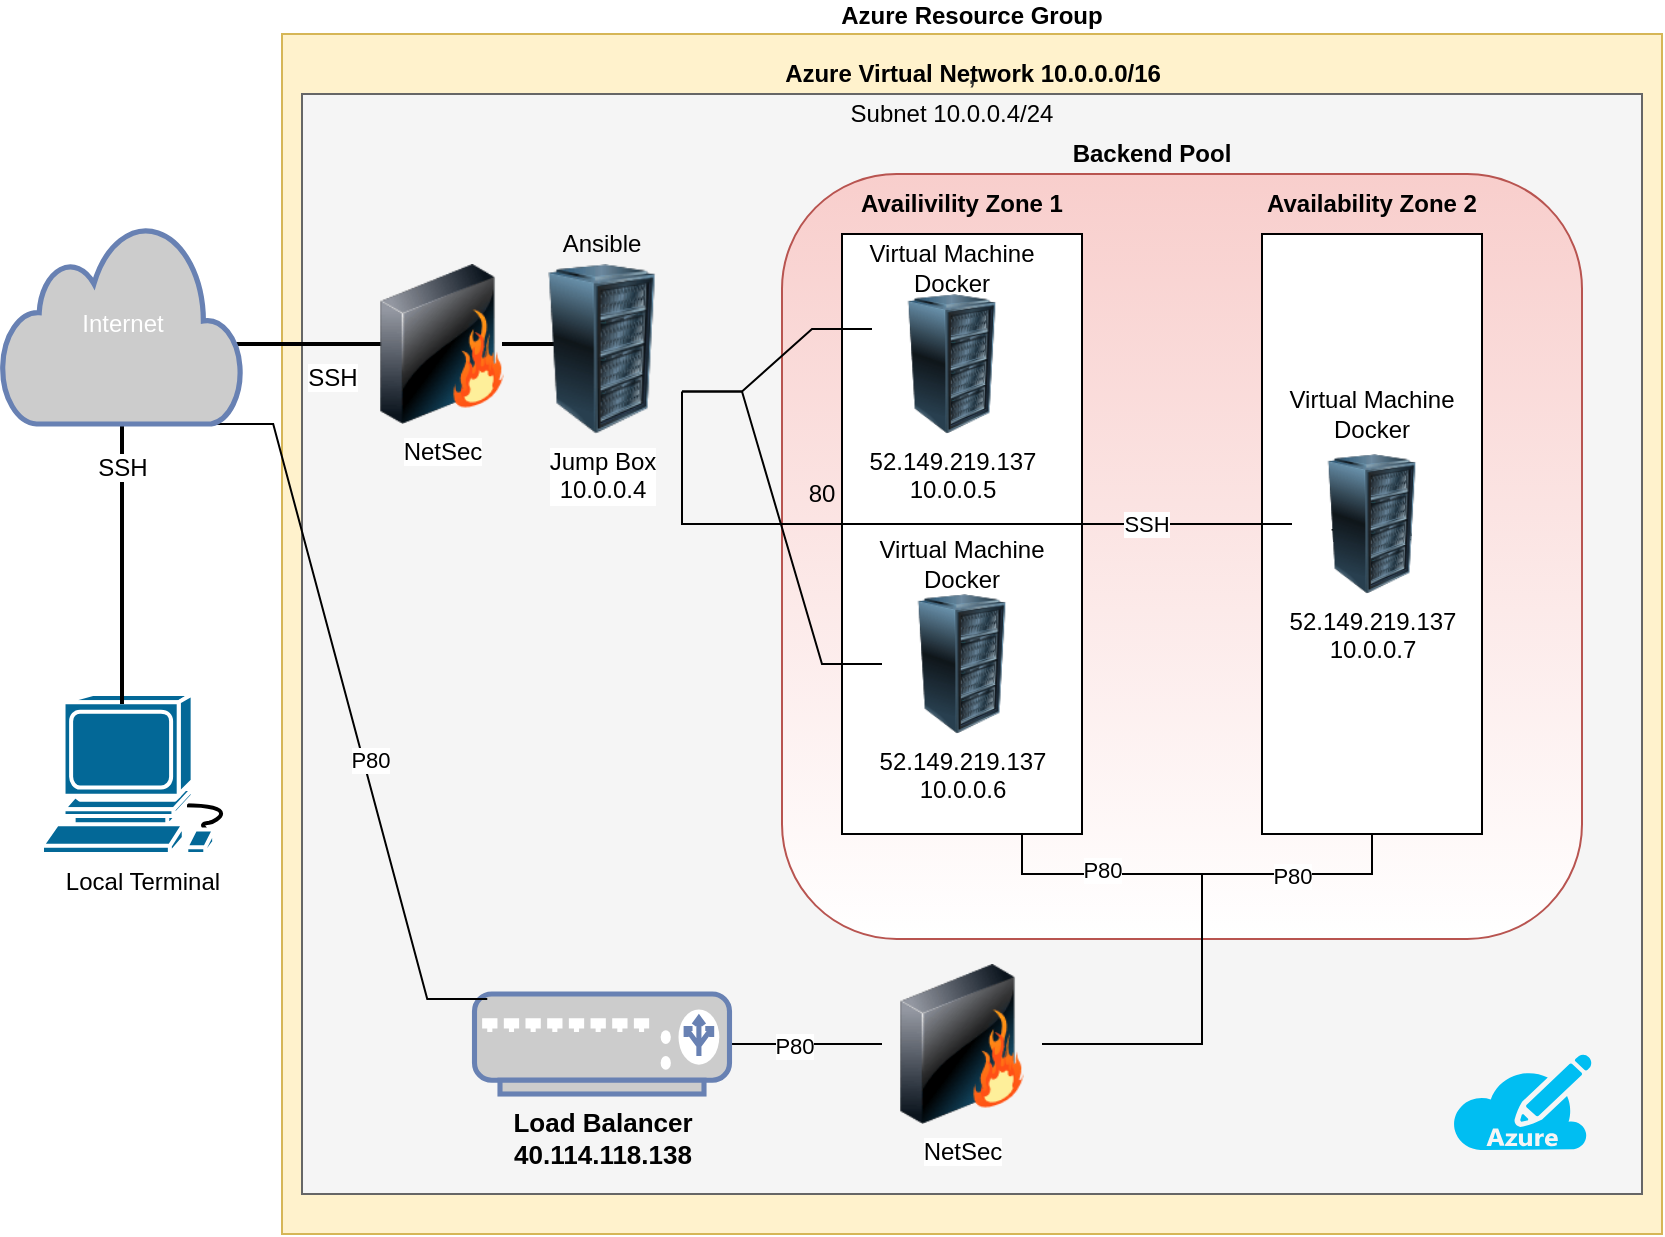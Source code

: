 <mxfile version="14.6.11" type="device"><diagram id="GLWzeYOU8HyDxqtgg2ml" name="Page-1"><mxGraphModel dx="1819" dy="591" grid="1" gridSize="10" guides="1" tooltips="1" connect="1" arrows="1" fold="1" page="1" pageScale="1" pageWidth="850" pageHeight="1100" math="0" shadow="0"><root><mxCell id="0"/><mxCell id="1" parent="0"/><mxCell id="2ZKwjXmMb2AGDe3KJ5xC-1" value="Local Terminal" style="shape=mxgraph.cisco.computers_and_peripherals.workstation;html=1;pointerEvents=1;dashed=0;fillColor=#036897;strokeColor=#ffffff;strokeWidth=2;verticalLabelPosition=bottom;verticalAlign=top;align=center;outlineConnect=0;" vertex="1" parent="1"><mxGeometry x="10" y="350" width="100" height="80" as="geometry"/></mxCell><mxCell id="2ZKwjXmMb2AGDe3KJ5xC-4" value="SSH" style="line;strokeWidth=2;direction=south;html=1;" vertex="1" parent="1"><mxGeometry x="45" y="215" width="10" height="140" as="geometry"/></mxCell><mxCell id="2ZKwjXmMb2AGDe3KJ5xC-5" value="Azure Resource Group" style="rounded=0;whiteSpace=wrap;html=1;labelPosition=center;verticalLabelPosition=top;align=center;verticalAlign=bottom;fontStyle=1;fillColor=#fff2cc;strokeColor=#d6b656;" vertex="1" parent="1"><mxGeometry x="130" y="20" width="690" height="600" as="geometry"/></mxCell><mxCell id="2ZKwjXmMb2AGDe3KJ5xC-6" value="&lt;b&gt;,&lt;/b&gt;" style="rounded=0;whiteSpace=wrap;html=1;labelPosition=center;verticalLabelPosition=top;align=center;verticalAlign=bottom;fillColor=#f5f5f5;strokeColor=#666666;fontColor=#333333;" vertex="1" parent="1"><mxGeometry x="140" y="50" width="670" height="550" as="geometry"/></mxCell><mxCell id="2ZKwjXmMb2AGDe3KJ5xC-57" style="edgeStyle=entityRelationEdgeStyle;rounded=0;orthogonalLoop=1;jettySize=auto;html=1;exitX=1;exitY=0.5;exitDx=0;exitDy=0;exitPerimeter=0;entryX=0;entryY=0.5;entryDx=0;entryDy=0;startArrow=none;startFill=0;endArrow=none;endFill=0;strokeColor=#000000;" edge="1" parent="1" source="2ZKwjXmMb2AGDe3KJ5xC-11" target="2ZKwjXmMb2AGDe3KJ5xC-56"><mxGeometry relative="1" as="geometry"/></mxCell><mxCell id="2ZKwjXmMb2AGDe3KJ5xC-66" value="P80" style="edgeLabel;html=1;align=center;verticalAlign=middle;resizable=0;points=[];" vertex="1" connectable="0" parent="2ZKwjXmMb2AGDe3KJ5xC-57"><mxGeometry x="-0.176" y="-1" relative="1" as="geometry"><mxPoint as="offset"/></mxGeometry></mxCell><mxCell id="2ZKwjXmMb2AGDe3KJ5xC-11" value="&lt;b&gt;&lt;font color=&quot;#000000&quot; style=&quot;font-size: 13px&quot;&gt;Load Balancer&lt;br&gt;40.114.118.138&lt;br&gt;&lt;/font&gt;&lt;/b&gt;" style="fontColor=#0066CC;verticalAlign=top;verticalLabelPosition=bottom;labelPosition=center;align=center;html=1;outlineConnect=0;fillColor=#CCCCCC;strokeColor=#6881B3;gradientColor=none;gradientDirection=north;strokeWidth=2;shape=mxgraph.networks.load_balancer;" vertex="1" parent="1"><mxGeometry x="226.25" y="500" width="127.5" height="50" as="geometry"/></mxCell><mxCell id="2ZKwjXmMb2AGDe3KJ5xC-44" value="SSH" style="line;strokeWidth=2;html=1;" vertex="1" parent="1"><mxGeometry x="100" y="170" width="110" height="10" as="geometry"/></mxCell><mxCell id="2ZKwjXmMb2AGDe3KJ5xC-47" value="" style="line;strokeWidth=2;html=1;" vertex="1" parent="1"><mxGeometry x="240" y="170" width="60" height="10" as="geometry"/></mxCell><mxCell id="2ZKwjXmMb2AGDe3KJ5xC-50" value="" style="rounded=1;whiteSpace=wrap;html=1;fillColor=#f8cecc;strokeColor=#b85450;gradientColor=#ffffff;" vertex="1" parent="1"><mxGeometry x="380" y="90" width="400" height="382.5" as="geometry"/></mxCell><mxCell id="2ZKwjXmMb2AGDe3KJ5xC-51" style="edgeStyle=entityRelationEdgeStyle;rounded=0;orthogonalLoop=1;jettySize=auto;html=1;exitX=0.88;exitY=1;exitDx=0;exitDy=0;exitPerimeter=0;entryX=0.05;entryY=0.05;entryDx=0;entryDy=0;entryPerimeter=0;startArrow=none;startFill=0;endArrow=none;endFill=0;strokeColor=#000000;" edge="1" parent="1" source="2ZKwjXmMb2AGDe3KJ5xC-2" target="2ZKwjXmMb2AGDe3KJ5xC-11"><mxGeometry relative="1" as="geometry"/></mxCell><mxCell id="2ZKwjXmMb2AGDe3KJ5xC-67" value="P80" style="edgeLabel;html=1;align=center;verticalAlign=middle;resizable=0;points=[];" vertex="1" connectable="0" parent="2ZKwjXmMb2AGDe3KJ5xC-51"><mxGeometry x="0.135" y="3" relative="1" as="geometry"><mxPoint y="1" as="offset"/></mxGeometry></mxCell><mxCell id="2ZKwjXmMb2AGDe3KJ5xC-81" style="edgeStyle=elbowEdgeStyle;rounded=0;orthogonalLoop=1;jettySize=auto;elbow=vertical;html=1;exitX=1;exitY=0.5;exitDx=0;exitDy=0;startArrow=none;startFill=0;endArrow=none;endFill=0;strokeColor=#000000;" edge="1" parent="1" source="2ZKwjXmMb2AGDe3KJ5xC-56"><mxGeometry relative="1" as="geometry"><mxPoint x="590" y="440" as="targetPoint"/><Array as="points"><mxPoint x="550" y="525"/></Array></mxGeometry></mxCell><mxCell id="2ZKwjXmMb2AGDe3KJ5xC-56" value="NetSec" style="image;html=1;image=img/lib/clip_art/networking/Firewall_128x128.png" vertex="1" parent="1"><mxGeometry x="430" y="485" width="80" height="80" as="geometry"/></mxCell><mxCell id="2ZKwjXmMb2AGDe3KJ5xC-8" value="NetSec" style="image;html=1;image=img/lib/clip_art/networking/Firewall_128x128.png" vertex="1" parent="1"><mxGeometry x="170" y="135" width="80" height="80" as="geometry"/></mxCell><mxCell id="2ZKwjXmMb2AGDe3KJ5xC-78" style="edgeStyle=elbowEdgeStyle;rounded=0;orthogonalLoop=1;jettySize=auto;elbow=vertical;html=1;exitX=1;exitY=0.25;exitDx=0;exitDy=0;entryX=1;entryY=0.5;entryDx=0;entryDy=0;startArrow=none;startFill=0;endArrow=none;endFill=0;strokeColor=#000000;" edge="1" parent="1" source="2ZKwjXmMb2AGDe3KJ5xC-59" target="2ZKwjXmMb2AGDe3KJ5xC-65"><mxGeometry relative="1" as="geometry"><Array as="points"><mxPoint x="590" y="440"/></Array></mxGeometry></mxCell><mxCell id="2ZKwjXmMb2AGDe3KJ5xC-85" value="P80" style="edgeLabel;html=1;align=center;verticalAlign=middle;resizable=0;points=[];" vertex="1" connectable="0" parent="2ZKwjXmMb2AGDe3KJ5xC-78"><mxGeometry x="-0.447" y="2" relative="1" as="geometry"><mxPoint as="offset"/></mxGeometry></mxCell><mxCell id="2ZKwjXmMb2AGDe3KJ5xC-86" value="P80" style="edgeLabel;html=1;align=center;verticalAlign=middle;resizable=0;points=[];" vertex="1" connectable="0" parent="2ZKwjXmMb2AGDe3KJ5xC-78"><mxGeometry x="0.439" y="-1" relative="1" as="geometry"><mxPoint as="offset"/></mxGeometry></mxCell><mxCell id="2ZKwjXmMb2AGDe3KJ5xC-59" value="" style="rounded=0;whiteSpace=wrap;html=1;direction=south;" vertex="1" parent="1"><mxGeometry x="410" y="120" width="120" height="300" as="geometry"/></mxCell><mxCell id="2ZKwjXmMb2AGDe3KJ5xC-15" value="52.149.219.137&lt;br&gt;10.0.0.5" style="image;html=1;image=img/lib/clip_art/computers/Server_Rack_128x128.png" vertex="1" parent="1"><mxGeometry x="425" y="150" width="80" height="70" as="geometry"/></mxCell><mxCell id="2ZKwjXmMb2AGDe3KJ5xC-17" value="52.149.219.137&lt;br&gt;10.0.0.6" style="image;html=1;image=img/lib/clip_art/computers/Server_Rack_128x128.png" vertex="1" parent="1"><mxGeometry x="430" y="300" width="80" height="70" as="geometry"/></mxCell><mxCell id="2ZKwjXmMb2AGDe3KJ5xC-61" style="edgeStyle=entityRelationEdgeStyle;rounded=0;orthogonalLoop=1;jettySize=auto;html=1;exitX=1;exitY=0.75;exitDx=0;exitDy=0;startArrow=none;startFill=0;endArrow=none;endFill=0;strokeColor=#000000;" edge="1" parent="1" source="2ZKwjXmMb2AGDe3KJ5xC-36" target="2ZKwjXmMb2AGDe3KJ5xC-17"><mxGeometry relative="1" as="geometry"/></mxCell><mxCell id="2ZKwjXmMb2AGDe3KJ5xC-62" style="edgeStyle=entityRelationEdgeStyle;rounded=0;orthogonalLoop=1;jettySize=auto;html=1;exitX=1;exitY=0.75;exitDx=0;exitDy=0;entryX=0;entryY=0.25;entryDx=0;entryDy=0;startArrow=none;startFill=0;endArrow=none;endFill=0;strokeColor=#000000;" edge="1" parent="1" source="2ZKwjXmMb2AGDe3KJ5xC-36" target="2ZKwjXmMb2AGDe3KJ5xC-15"><mxGeometry relative="1" as="geometry"/></mxCell><mxCell id="2ZKwjXmMb2AGDe3KJ5xC-63" value="Availivility Zone 1" style="text;html=1;strokeColor=none;fillColor=none;align=center;verticalAlign=middle;whiteSpace=wrap;rounded=0;fontStyle=1" vertex="1" parent="1"><mxGeometry x="410" y="95" width="120" height="20" as="geometry"/></mxCell><mxCell id="2ZKwjXmMb2AGDe3KJ5xC-64" value="Backend Pool" style="text;html=1;strokeColor=none;fillColor=none;align=center;verticalAlign=middle;whiteSpace=wrap;rounded=0;fontStyle=1" vertex="1" parent="1"><mxGeometry x="510" y="70" width="110" height="20" as="geometry"/></mxCell><mxCell id="2ZKwjXmMb2AGDe3KJ5xC-65" value="for sure&lt;br&gt;" style="rounded=0;whiteSpace=wrap;html=1;direction=south;" vertex="1" parent="1"><mxGeometry x="620" y="120" width="110" height="300" as="geometry"/></mxCell><mxCell id="2ZKwjXmMb2AGDe3KJ5xC-16" value="52.149.219.137&lt;br&gt;10.0.0.7" style="image;html=1;image=img/lib/clip_art/computers/Server_Rack_128x128.png" vertex="1" parent="1"><mxGeometry x="635" y="230" width="80" height="70" as="geometry"/></mxCell><mxCell id="2ZKwjXmMb2AGDe3KJ5xC-73" style="edgeStyle=elbowEdgeStyle;rounded=0;orthogonalLoop=1;jettySize=auto;html=1;exitX=1;exitY=0.75;exitDx=0;exitDy=0;startArrow=none;startFill=0;endArrow=none;endFill=0;strokeColor=#000000;elbow=vertical;entryX=0;entryY=0.5;entryDx=0;entryDy=0;" edge="1" parent="1" source="2ZKwjXmMb2AGDe3KJ5xC-36" target="2ZKwjXmMb2AGDe3KJ5xC-16"><mxGeometry relative="1" as="geometry"><mxPoint x="635" y="250" as="targetPoint"/><Array as="points"><mxPoint x="350" y="265"/><mxPoint x="350" y="260"/><mxPoint x="330" y="250"/><mxPoint x="350" y="250"/><mxPoint x="540" y="260"/><mxPoint x="550" y="250"/><mxPoint x="480" y="235"/></Array></mxGeometry></mxCell><mxCell id="2ZKwjXmMb2AGDe3KJ5xC-87" value="SSH" style="edgeLabel;html=1;align=center;verticalAlign=middle;resizable=0;points=[];" vertex="1" connectable="0" parent="2ZKwjXmMb2AGDe3KJ5xC-73"><mxGeometry x="0.603" relative="1" as="geometry"><mxPoint as="offset"/></mxGeometry></mxCell><mxCell id="2ZKwjXmMb2AGDe3KJ5xC-76" value="&lt;b&gt;Availability Zone 2&lt;/b&gt;" style="text;html=1;strokeColor=none;fillColor=none;align=center;verticalAlign=middle;whiteSpace=wrap;rounded=0;" vertex="1" parent="1"><mxGeometry x="620" y="95" width="110" height="20" as="geometry"/></mxCell><mxCell id="2ZKwjXmMb2AGDe3KJ5xC-36" value="Jump Box&lt;br&gt;10.0.0.4" style="image;html=1;image=img/lib/clip_art/computers/Server_Rack_128x128.png" vertex="1" parent="1"><mxGeometry x="250" y="135" width="80" height="85" as="geometry"/></mxCell><mxCell id="2ZKwjXmMb2AGDe3KJ5xC-82" value="80" style="text;html=1;strokeColor=none;fillColor=none;align=center;verticalAlign=middle;whiteSpace=wrap;rounded=0;" vertex="1" parent="1"><mxGeometry x="380" y="240" width="40" height="20" as="geometry"/></mxCell><mxCell id="2ZKwjXmMb2AGDe3KJ5xC-88" value="&lt;b&gt;Azure Virtual Network 10.0.0.0/16&lt;/b&gt;" style="text;html=1;align=center;verticalAlign=middle;resizable=0;points=[];autosize=1;strokeColor=none;" vertex="1" parent="1"><mxGeometry x="375" y="30" width="200" height="20" as="geometry"/></mxCell><mxCell id="2ZKwjXmMb2AGDe3KJ5xC-89" value="Subnet 10.0.0.4/24" style="text;html=1;strokeColor=none;fillColor=none;align=center;verticalAlign=middle;whiteSpace=wrap;rounded=0;" vertex="1" parent="1"><mxGeometry x="400" y="50" width="130" height="20" as="geometry"/></mxCell><mxCell id="2ZKwjXmMb2AGDe3KJ5xC-91" value="Ansible" style="text;html=1;strokeColor=none;fillColor=none;align=center;verticalAlign=middle;whiteSpace=wrap;rounded=0;" vertex="1" parent="1"><mxGeometry x="270" y="115" width="40" height="20" as="geometry"/></mxCell><mxCell id="2ZKwjXmMb2AGDe3KJ5xC-92" value="&lt;br&gt;Virtual Machine&lt;br&gt;Docker" style="text;html=1;strokeColor=none;fillColor=none;align=center;verticalAlign=middle;whiteSpace=wrap;rounded=0;" vertex="1" parent="1"><mxGeometry x="420" y="120" width="90" height="20" as="geometry"/></mxCell><mxCell id="2ZKwjXmMb2AGDe3KJ5xC-93" value="Virtual Machine&lt;br&gt;Docker" style="text;html=1;strokeColor=none;fillColor=none;align=center;verticalAlign=middle;whiteSpace=wrap;rounded=0;" vertex="1" parent="1"><mxGeometry x="630" y="200" width="90" height="20" as="geometry"/></mxCell><mxCell id="2ZKwjXmMb2AGDe3KJ5xC-94" value="Virtual Machine&lt;br&gt;Docker" style="text;html=1;strokeColor=none;fillColor=none;align=center;verticalAlign=middle;whiteSpace=wrap;rounded=0;" vertex="1" parent="1"><mxGeometry x="420" y="275" width="100" height="20" as="geometry"/></mxCell><mxCell id="2ZKwjXmMb2AGDe3KJ5xC-2" value="Internet" style="html=1;outlineConnect=0;fillColor=#CCCCCC;strokeColor=#6881B3;gradientColor=none;gradientDirection=north;strokeWidth=2;shape=mxgraph.networks.cloud;fontColor=#ffffff;" vertex="1" parent="1"><mxGeometry x="-10" y="115" width="120" height="100" as="geometry"/></mxCell><mxCell id="2ZKwjXmMb2AGDe3KJ5xC-108" value="" style="verticalLabelPosition=bottom;html=1;verticalAlign=top;align=center;strokeColor=none;fillColor=#00BEF2;shape=mxgraph.azure.azure_subscription;" vertex="1" parent="1"><mxGeometry x="715" y="530" width="70" height="48" as="geometry"/></mxCell></root></mxGraphModel></diagram></mxfile>